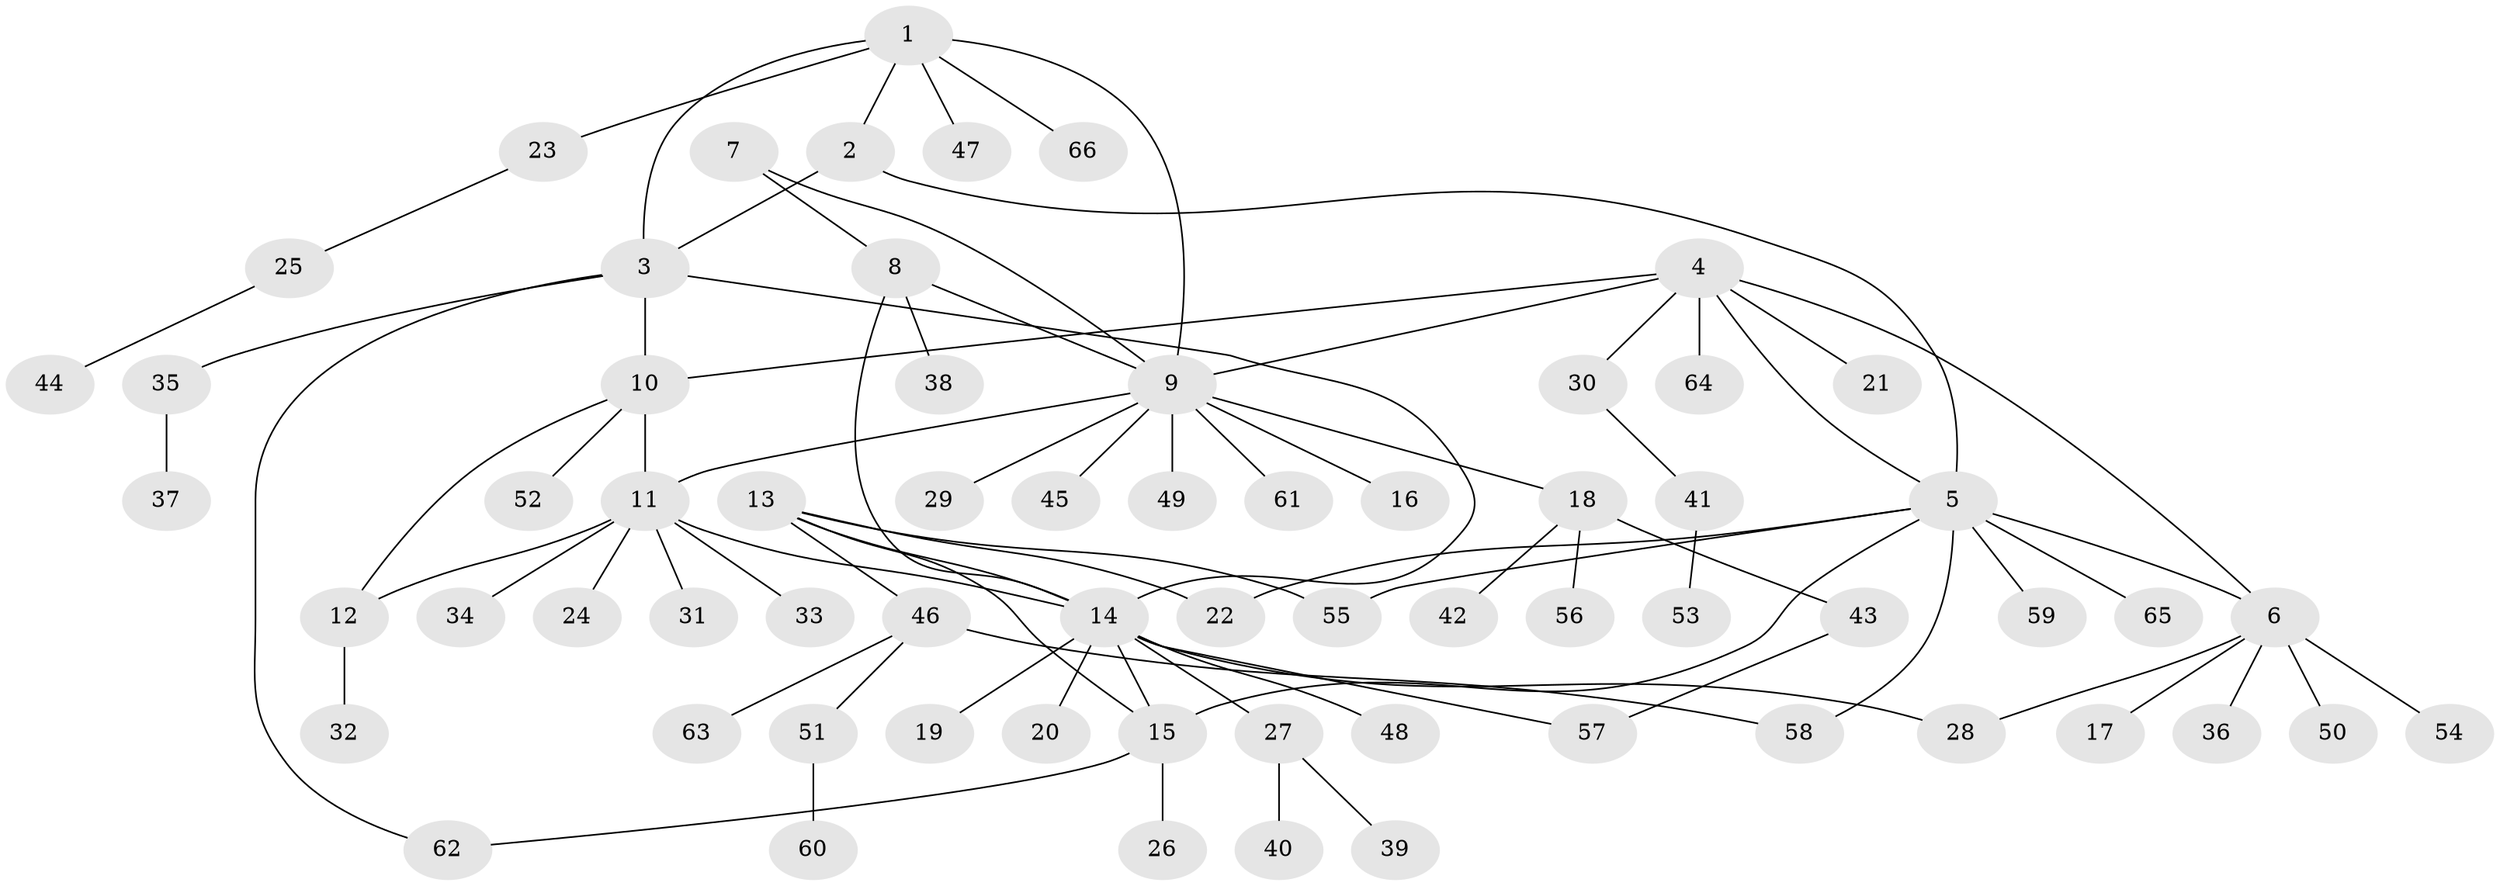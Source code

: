 // Generated by graph-tools (version 1.1) at 2025/15/03/09/25 04:15:48]
// undirected, 66 vertices, 82 edges
graph export_dot {
graph [start="1"]
  node [color=gray90,style=filled];
  1;
  2;
  3;
  4;
  5;
  6;
  7;
  8;
  9;
  10;
  11;
  12;
  13;
  14;
  15;
  16;
  17;
  18;
  19;
  20;
  21;
  22;
  23;
  24;
  25;
  26;
  27;
  28;
  29;
  30;
  31;
  32;
  33;
  34;
  35;
  36;
  37;
  38;
  39;
  40;
  41;
  42;
  43;
  44;
  45;
  46;
  47;
  48;
  49;
  50;
  51;
  52;
  53;
  54;
  55;
  56;
  57;
  58;
  59;
  60;
  61;
  62;
  63;
  64;
  65;
  66;
  1 -- 2;
  1 -- 3;
  1 -- 9;
  1 -- 23;
  1 -- 47;
  1 -- 66;
  2 -- 3;
  2 -- 5;
  3 -- 10;
  3 -- 14;
  3 -- 35;
  3 -- 62;
  4 -- 5;
  4 -- 6;
  4 -- 9;
  4 -- 10;
  4 -- 21;
  4 -- 30;
  4 -- 64;
  5 -- 6;
  5 -- 15;
  5 -- 22;
  5 -- 55;
  5 -- 58;
  5 -- 59;
  5 -- 65;
  6 -- 17;
  6 -- 28;
  6 -- 36;
  6 -- 50;
  6 -- 54;
  7 -- 8;
  7 -- 9;
  8 -- 9;
  8 -- 14;
  8 -- 38;
  9 -- 11;
  9 -- 16;
  9 -- 18;
  9 -- 29;
  9 -- 45;
  9 -- 49;
  9 -- 61;
  10 -- 11;
  10 -- 12;
  10 -- 52;
  11 -- 12;
  11 -- 14;
  11 -- 24;
  11 -- 31;
  11 -- 33;
  11 -- 34;
  12 -- 32;
  13 -- 14;
  13 -- 15;
  13 -- 22;
  13 -- 46;
  13 -- 55;
  14 -- 15;
  14 -- 19;
  14 -- 20;
  14 -- 27;
  14 -- 28;
  14 -- 48;
  14 -- 57;
  15 -- 26;
  15 -- 62;
  18 -- 42;
  18 -- 43;
  18 -- 56;
  23 -- 25;
  25 -- 44;
  27 -- 39;
  27 -- 40;
  30 -- 41;
  35 -- 37;
  41 -- 53;
  43 -- 57;
  46 -- 51;
  46 -- 58;
  46 -- 63;
  51 -- 60;
}
